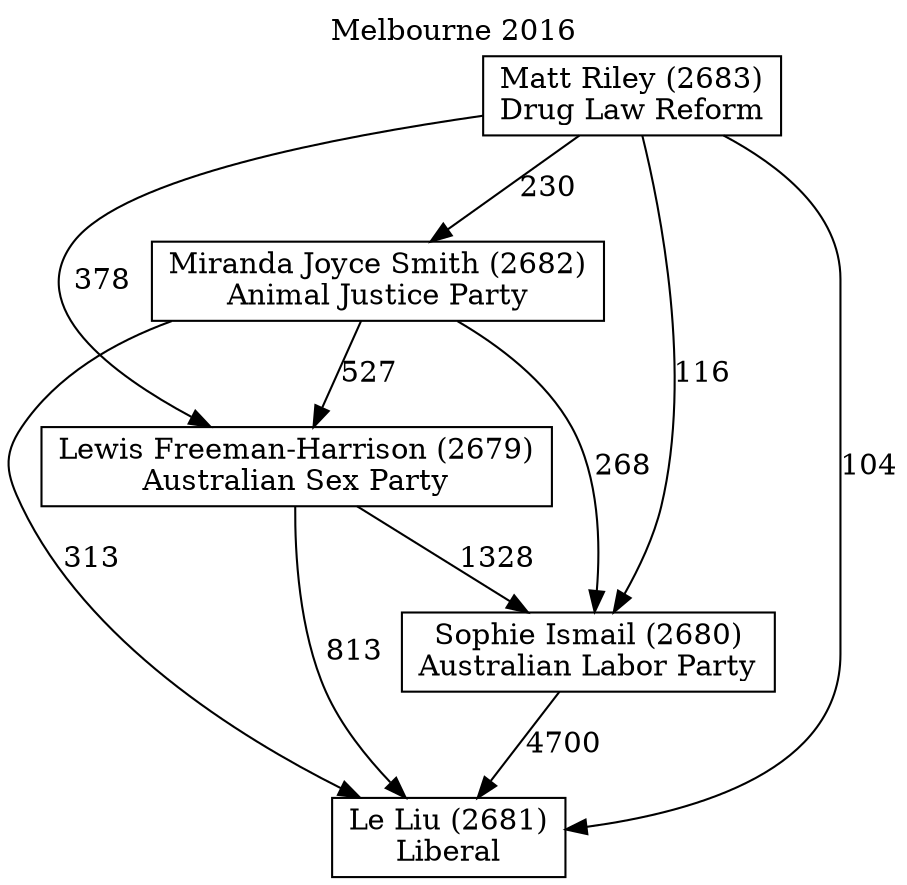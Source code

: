 // House preference flow
digraph "Le Liu (2681)_Melbourne_2016" {
	graph [label="Melbourne 2016" labelloc=t mclimit=10]
	node [shape=box]
	"Le Liu (2681)" [label="Le Liu (2681)
Liberal"]
	"Sophie Ismail (2680)" [label="Sophie Ismail (2680)
Australian Labor Party"]
	"Lewis Freeman-Harrison (2679)" [label="Lewis Freeman-Harrison (2679)
Australian Sex Party"]
	"Miranda Joyce Smith (2682)" [label="Miranda Joyce Smith (2682)
Animal Justice Party"]
	"Matt Riley (2683)" [label="Matt Riley (2683)
Drug Law Reform"]
	"Sophie Ismail (2680)" -> "Le Liu (2681)" [label=4700]
	"Lewis Freeman-Harrison (2679)" -> "Sophie Ismail (2680)" [label=1328]
	"Miranda Joyce Smith (2682)" -> "Lewis Freeman-Harrison (2679)" [label=527]
	"Matt Riley (2683)" -> "Miranda Joyce Smith (2682)" [label=230]
	"Lewis Freeman-Harrison (2679)" -> "Le Liu (2681)" [label=813]
	"Miranda Joyce Smith (2682)" -> "Le Liu (2681)" [label=313]
	"Matt Riley (2683)" -> "Le Liu (2681)" [label=104]
	"Matt Riley (2683)" -> "Lewis Freeman-Harrison (2679)" [label=378]
	"Miranda Joyce Smith (2682)" -> "Sophie Ismail (2680)" [label=268]
	"Matt Riley (2683)" -> "Sophie Ismail (2680)" [label=116]
}
